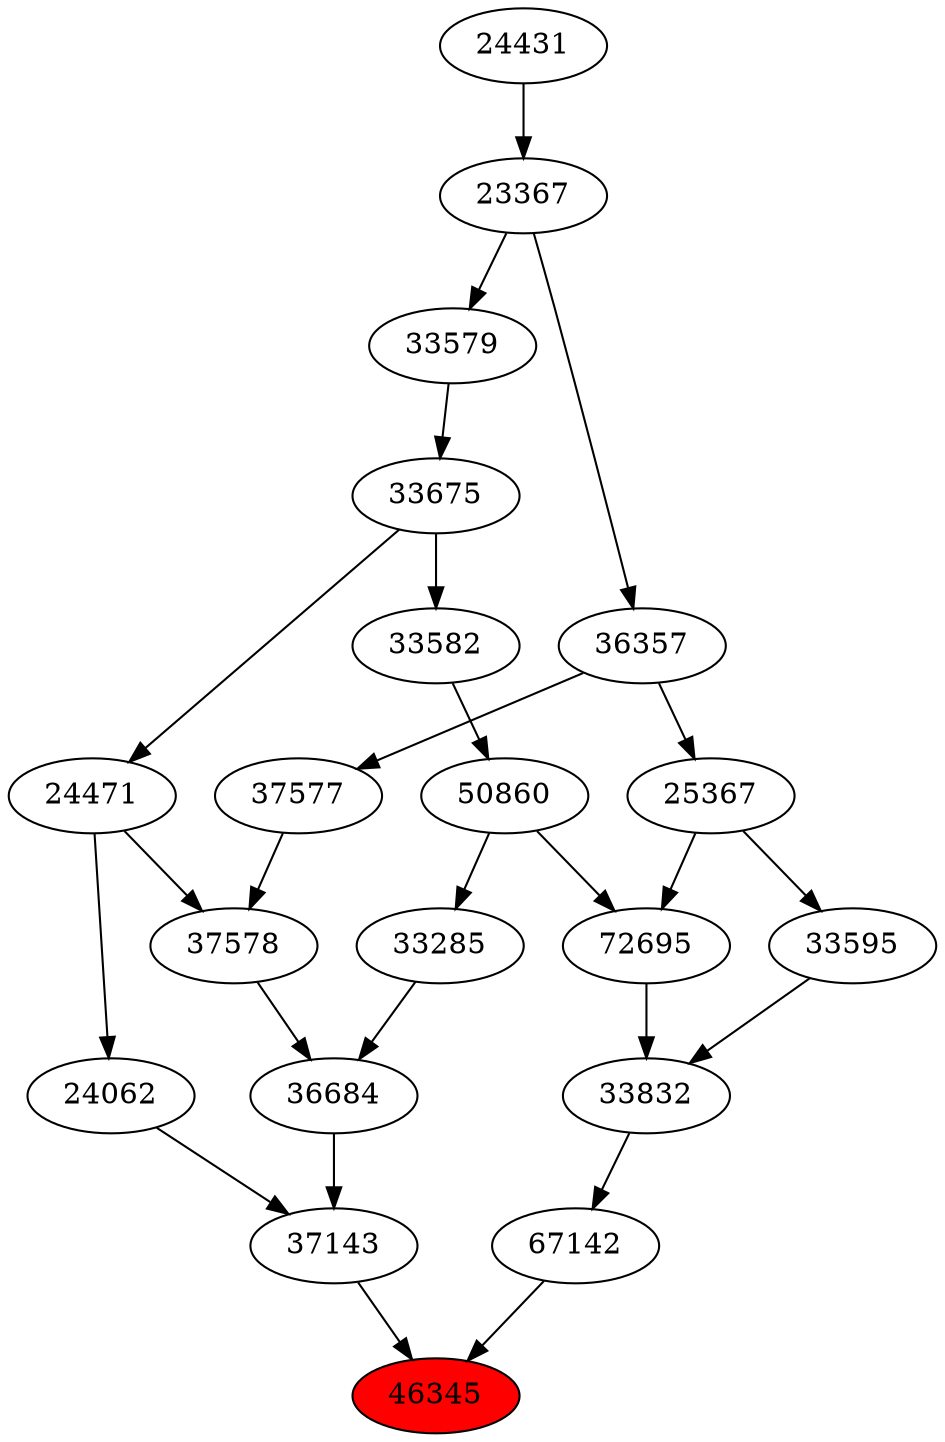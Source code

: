 strict digraph{ 
46345 [label="46345" fillcolor=red style=filled]
67142 -> 46345
37143 -> 46345
67142 [label="67142"]
33832 -> 67142
37143 [label="37143"]
36684 -> 37143
24062 -> 37143
33832 [label="33832"]
72695 -> 33832
33595 -> 33832
36684 [label="36684"]
33285 -> 36684
37578 -> 36684
24062 [label="24062"]
24471 -> 24062
72695 [label="72695"]
50860 -> 72695
25367 -> 72695
33595 [label="33595"]
25367 -> 33595
33285 [label="33285"]
50860 -> 33285
37578 [label="37578"]
24471 -> 37578
37577 -> 37578
24471 [label="24471"]
33675 -> 24471
50860 [label="50860"]
33582 -> 50860
25367 [label="25367"]
36357 -> 25367
37577 [label="37577"]
36357 -> 37577
33675 [label="33675"]
33579 -> 33675
33582 [label="33582"]
33675 -> 33582
36357 [label="36357"]
23367 -> 36357
33579 [label="33579"]
23367 -> 33579
23367 [label="23367"]
24431 -> 23367
24431 [label="24431"]
}